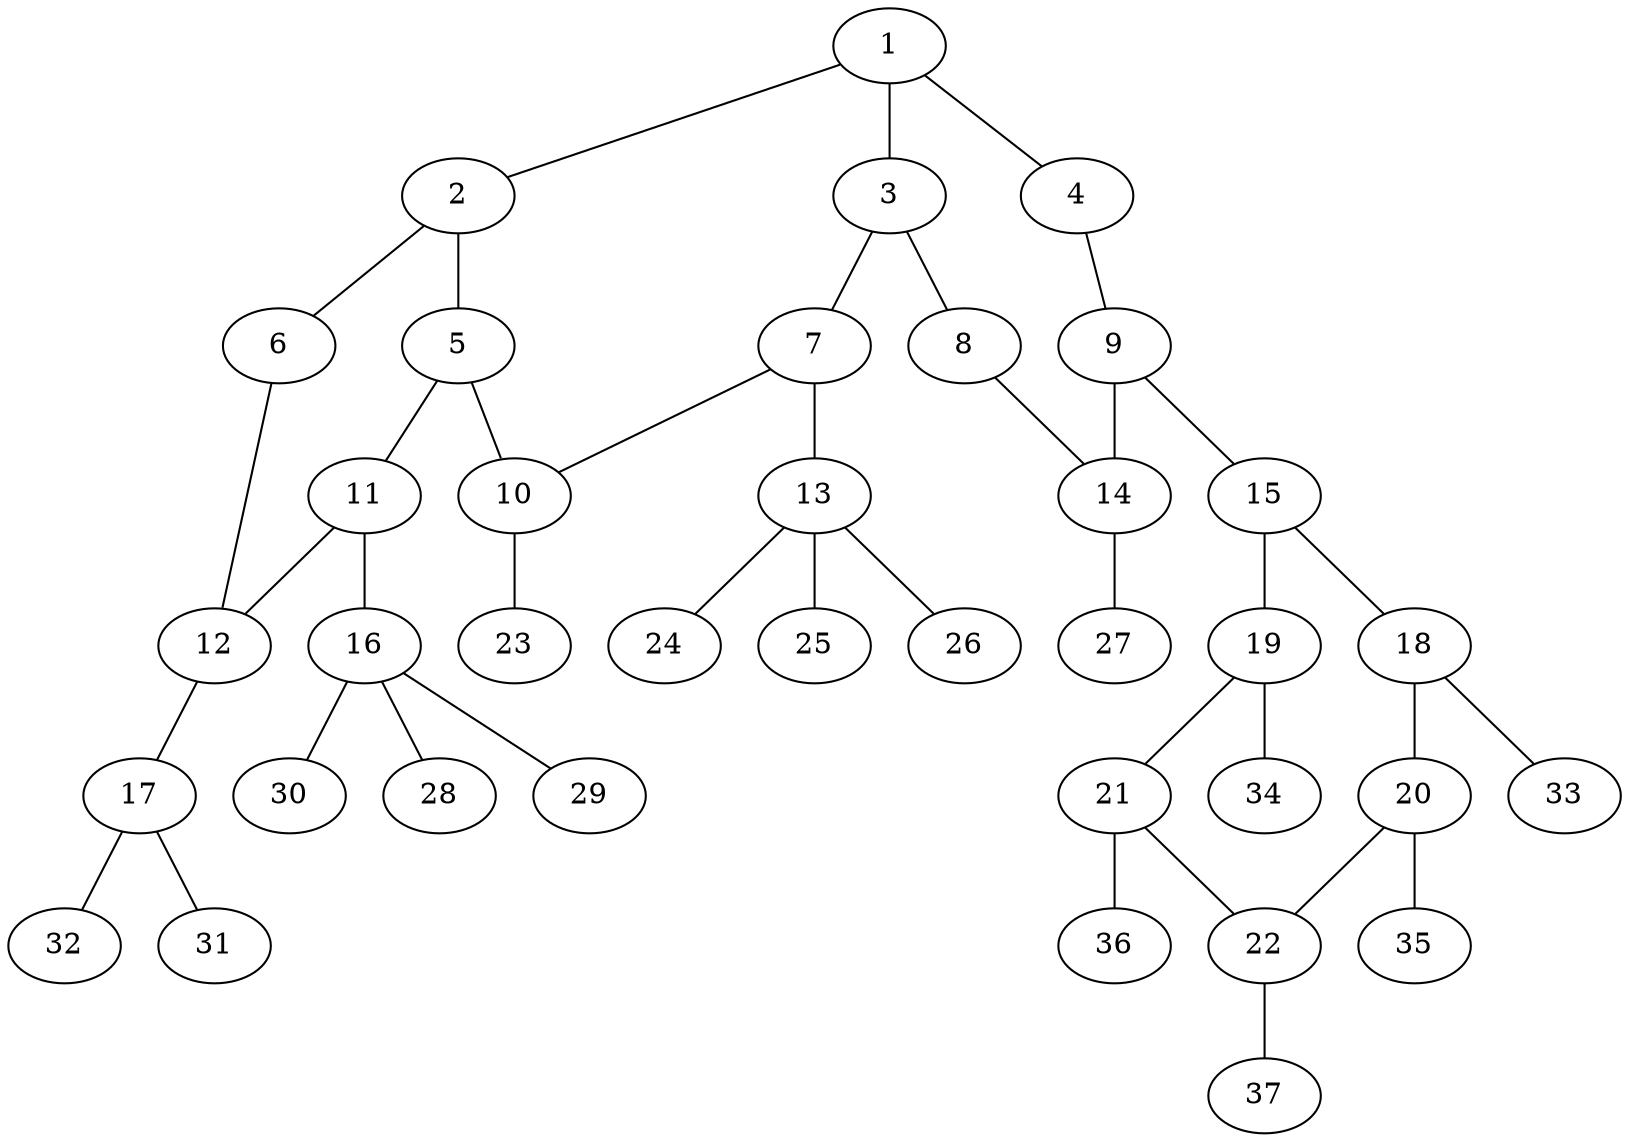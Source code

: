 graph molecule_3806 {
	1	 [chem=C];
	2	 [chem=C];
	1 -- 2	 [valence=1];
	3	 [chem=C];
	1 -- 3	 [valence=2];
	4	 [chem=N];
	1 -- 4	 [valence=1];
	5	 [chem=C];
	2 -- 5	 [valence=2];
	6	 [chem=N];
	2 -- 6	 [valence=1];
	7	 [chem=C];
	3 -- 7	 [valence=1];
	8	 [chem=N];
	3 -- 8	 [valence=1];
	9	 [chem=C];
	4 -- 9	 [valence=2];
	10	 [chem=C];
	5 -- 10	 [valence=1];
	11	 [chem=N];
	5 -- 11	 [valence=1];
	12	 [chem=C];
	6 -- 12	 [valence=2];
	7 -- 10	 [valence=2];
	13	 [chem=C];
	7 -- 13	 [valence=1];
	14	 [chem=C];
	8 -- 14	 [valence=2];
	9 -- 14	 [valence=1];
	15	 [chem=C];
	9 -- 15	 [valence=1];
	23	 [chem=H];
	10 -- 23	 [valence=1];
	11 -- 12	 [valence=1];
	16	 [chem=C];
	11 -- 16	 [valence=1];
	17	 [chem=N];
	12 -- 17	 [valence=1];
	24	 [chem=H];
	13 -- 24	 [valence=1];
	25	 [chem=H];
	13 -- 25	 [valence=1];
	26	 [chem=H];
	13 -- 26	 [valence=1];
	27	 [chem=H];
	14 -- 27	 [valence=1];
	18	 [chem=C];
	15 -- 18	 [valence=1];
	19	 [chem=C];
	15 -- 19	 [valence=2];
	28	 [chem=H];
	16 -- 28	 [valence=1];
	29	 [chem=H];
	16 -- 29	 [valence=1];
	30	 [chem=H];
	16 -- 30	 [valence=1];
	31	 [chem=H];
	17 -- 31	 [valence=1];
	32	 [chem=H];
	17 -- 32	 [valence=1];
	20	 [chem=C];
	18 -- 20	 [valence=2];
	33	 [chem=H];
	18 -- 33	 [valence=1];
	21	 [chem=C];
	19 -- 21	 [valence=1];
	34	 [chem=H];
	19 -- 34	 [valence=1];
	22	 [chem=C];
	20 -- 22	 [valence=1];
	35	 [chem=H];
	20 -- 35	 [valence=1];
	21 -- 22	 [valence=2];
	36	 [chem=H];
	21 -- 36	 [valence=1];
	37	 [chem=H];
	22 -- 37	 [valence=1];
}
